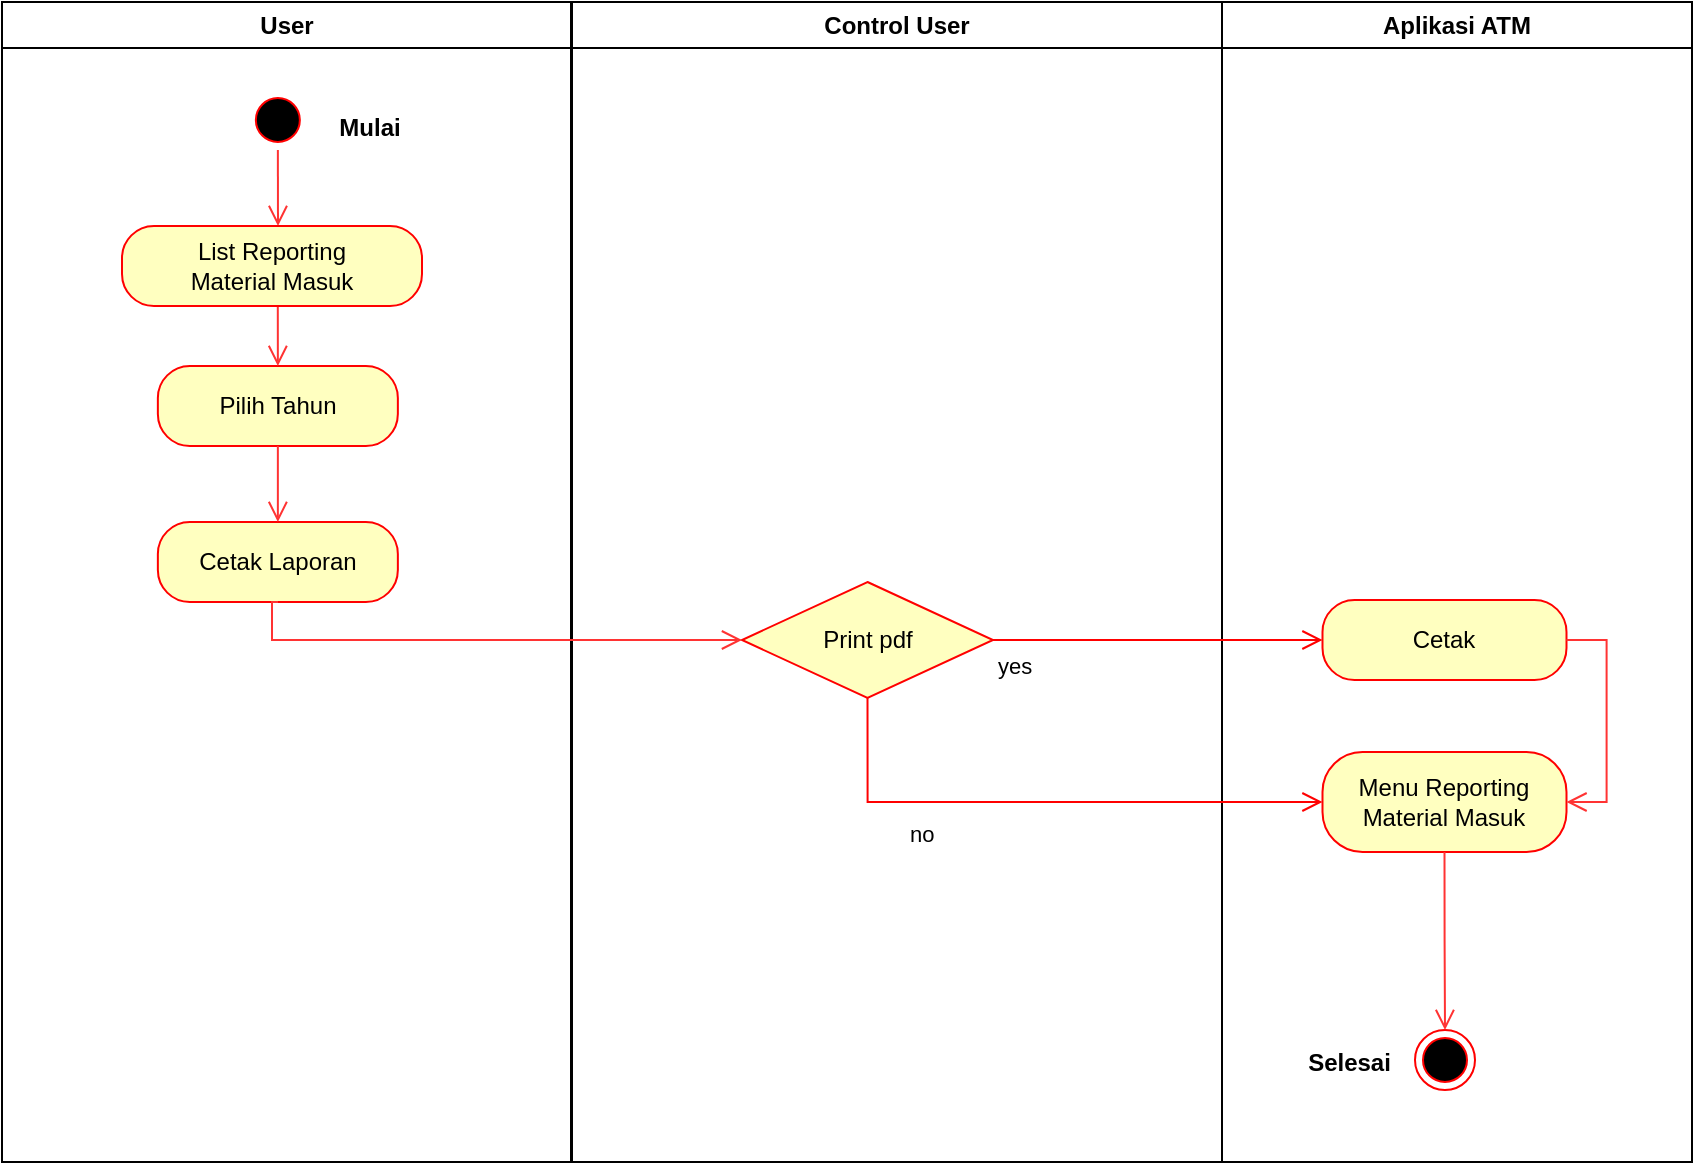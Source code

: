 <mxfile version="20.5.3" type="device"><diagram id="ah0eJ8PfzQUdNrKppPGe" name="Page-1"><mxGraphModel dx="868" dy="482" grid="1" gridSize="10" guides="1" tooltips="1" connect="1" arrows="1" fold="1" page="1" pageScale="1" pageWidth="827" pageHeight="1169" math="0" shadow="0"><root><mxCell id="0"/><mxCell id="1" parent="0"/><mxCell id="VeD1-ZMjEAOXh3ORbJDU-1" value="User" style="swimlane;whiteSpace=wrap" parent="1" vertex="1"><mxGeometry x="180" y="70" width="284.5" height="580" as="geometry"/></mxCell><mxCell id="VeD1-ZMjEAOXh3ORbJDU-2" style="edgeStyle=orthogonalEdgeStyle;rounded=0;orthogonalLoop=1;jettySize=auto;html=1;exitX=0.5;exitY=1;exitDx=0;exitDy=0;strokeColor=#FF3333;strokeWidth=1;endArrow=open;endFill=0;endSize=8;entryX=0.5;entryY=0;entryDx=0;entryDy=0;" parent="VeD1-ZMjEAOXh3ORbJDU-1" source="VeD1-ZMjEAOXh3ORbJDU-3" edge="1"><mxGeometry relative="1" as="geometry"><Array as="points"/><mxPoint x="138" y="112" as="targetPoint"/><mxPoint x="135.93" y="74" as="sourcePoint"/></mxGeometry></mxCell><mxCell id="VeD1-ZMjEAOXh3ORbJDU-3" value="" style="ellipse;shape=startState;fillColor=#000000;strokeColor=#ff0000;" parent="VeD1-ZMjEAOXh3ORbJDU-1" vertex="1"><mxGeometry x="122.93" y="44" width="30" height="30" as="geometry"/></mxCell><mxCell id="VeD1-ZMjEAOXh3ORbJDU-4" value="Mulai" style="text;align=center;fontStyle=1;verticalAlign=middle;spacingLeft=3;spacingRight=3;strokeColor=none;rotatable=0;points=[[0,0.5],[1,0.5]];portConstraint=eastwest;" parent="VeD1-ZMjEAOXh3ORbJDU-1" vertex="1"><mxGeometry x="144" y="49" width="80" height="26" as="geometry"/></mxCell><mxCell id="VeD1-ZMjEAOXh3ORbJDU-5" value="Pilih Tahun" style="rounded=1;whiteSpace=wrap;html=1;arcSize=40;fontColor=#000000;fillColor=#ffffc0;strokeColor=#ff0000;" parent="VeD1-ZMjEAOXh3ORbJDU-1" vertex="1"><mxGeometry x="77.93" y="182" width="120" height="40" as="geometry"/></mxCell><mxCell id="VeD1-ZMjEAOXh3ORbJDU-59" style="edgeStyle=orthogonalEdgeStyle;rounded=0;orthogonalLoop=1;jettySize=auto;html=1;exitX=0.5;exitY=1;exitDx=0;exitDy=0;entryX=0.5;entryY=0;entryDx=0;entryDy=0;endSize=8;endArrow=open;endFill=0;strokeColor=#FF3333;" parent="VeD1-ZMjEAOXh3ORbJDU-1" source="VeD1-ZMjEAOXh3ORbJDU-6" target="VeD1-ZMjEAOXh3ORbJDU-5" edge="1"><mxGeometry relative="1" as="geometry"/></mxCell><mxCell id="VeD1-ZMjEAOXh3ORbJDU-6" value="List Reporting &lt;br&gt;Material Masuk" style="rounded=1;whiteSpace=wrap;html=1;arcSize=40;fontColor=#000000;fillColor=#ffffc0;strokeColor=#ff0000;" parent="VeD1-ZMjEAOXh3ORbJDU-1" vertex="1"><mxGeometry x="60" y="112" width="150" height="40" as="geometry"/></mxCell><mxCell id="VeD1-ZMjEAOXh3ORbJDU-7" style="edgeStyle=orthogonalEdgeStyle;rounded=0;orthogonalLoop=1;jettySize=auto;html=1;exitX=0.5;exitY=1;exitDx=0;exitDy=0;strokeColor=#FF3333;strokeWidth=1;endArrow=open;endFill=0;endSize=8;" parent="VeD1-ZMjEAOXh3ORbJDU-1" source="VeD1-ZMjEAOXh3ORbJDU-6" target="VeD1-ZMjEAOXh3ORbJDU-6" edge="1"><mxGeometry relative="1" as="geometry"/></mxCell><mxCell id="kNCaAPqpWxP_UMkQTJSf-1" value="Cetak Laporan" style="rounded=1;whiteSpace=wrap;html=1;arcSize=40;fontColor=#000000;fillColor=#ffffc0;strokeColor=#ff0000;" parent="VeD1-ZMjEAOXh3ORbJDU-1" vertex="1"><mxGeometry x="77.93" y="260" width="120" height="40" as="geometry"/></mxCell><mxCell id="kNCaAPqpWxP_UMkQTJSf-3" style="edgeStyle=orthogonalEdgeStyle;rounded=0;orthogonalLoop=1;jettySize=auto;html=1;entryX=0.5;entryY=0;entryDx=0;entryDy=0;endSize=8;endArrow=open;endFill=0;strokeColor=#FF3333;exitX=0.5;exitY=1;exitDx=0;exitDy=0;" parent="VeD1-ZMjEAOXh3ORbJDU-1" source="VeD1-ZMjEAOXh3ORbJDU-5" target="kNCaAPqpWxP_UMkQTJSf-1" edge="1"><mxGeometry relative="1" as="geometry"><mxPoint x="60" y="230" as="sourcePoint"/><mxPoint x="147.93" y="192" as="targetPoint"/></mxGeometry></mxCell><mxCell id="VeD1-ZMjEAOXh3ORbJDU-20" value="Control User" style="swimlane;whiteSpace=wrap" parent="1" vertex="1"><mxGeometry x="465" y="70" width="325" height="580" as="geometry"/></mxCell><mxCell id="VeD1-ZMjEAOXh3ORbJDU-78" value="Print pdf" style="rhombus;whiteSpace=wrap;html=1;fillColor=#ffffc0;strokeColor=#ff0000;strokeWidth=1;" parent="VeD1-ZMjEAOXh3ORbJDU-20" vertex="1"><mxGeometry x="85" y="290" width="125.5" height="58" as="geometry"/></mxCell><mxCell id="VeD1-ZMjEAOXh3ORbJDU-23" value="Aplikasi ATM" style="swimlane;whiteSpace=wrap" parent="1" vertex="1"><mxGeometry x="790" y="70" width="235" height="580" as="geometry"/></mxCell><mxCell id="VeD1-ZMjEAOXh3ORbJDU-24" value="" style="ellipse;html=1;shape=endState;fillColor=#000000;strokeColor=#ff0000;strokeWidth=1;" parent="VeD1-ZMjEAOXh3ORbJDU-23" vertex="1"><mxGeometry x="96.5" y="514" width="30" height="30" as="geometry"/></mxCell><mxCell id="VeD1-ZMjEAOXh3ORbJDU-25" value="Selesai" style="text;align=center;fontStyle=1;verticalAlign=middle;spacingLeft=3;spacingRight=3;strokeColor=none;rotatable=0;points=[[0,0.5],[1,0.5]];portConstraint=eastwest;" parent="VeD1-ZMjEAOXh3ORbJDU-23" vertex="1"><mxGeometry x="25" y="515" width="77.5" height="29" as="geometry"/></mxCell><mxCell id="VeD1-ZMjEAOXh3ORbJDU-85" value="Menu Reporting&lt;br&gt;Material Masuk" style="rounded=1;whiteSpace=wrap;html=1;arcSize=40;fontColor=#000000;fillColor=#ffffc0;strokeColor=#ff0000;strokeWidth=1;" parent="VeD1-ZMjEAOXh3ORbJDU-23" vertex="1"><mxGeometry x="50.25" y="375" width="122" height="50" as="geometry"/></mxCell><mxCell id="VeD1-ZMjEAOXh3ORbJDU-26" style="edgeStyle=orthogonalEdgeStyle;rounded=0;orthogonalLoop=1;jettySize=auto;html=1;entryX=0.5;entryY=0;entryDx=0;entryDy=0;strokeColor=#FF3333;strokeWidth=1;endArrow=open;endFill=0;endSize=8;exitX=0.5;exitY=1;exitDx=0;exitDy=0;" parent="VeD1-ZMjEAOXh3ORbJDU-23" source="VeD1-ZMjEAOXh3ORbJDU-85" target="VeD1-ZMjEAOXh3ORbJDU-24" edge="1"><mxGeometry relative="1" as="geometry"><mxPoint x="40" y="469" as="sourcePoint"/></mxGeometry></mxCell><mxCell id="VeD1-ZMjEAOXh3ORbJDU-27" value="Cetak" style="rounded=1;whiteSpace=wrap;html=1;arcSize=40;fontColor=#000000;fillColor=#ffffc0;strokeColor=#ff0000;strokeWidth=1;" parent="VeD1-ZMjEAOXh3ORbJDU-23" vertex="1"><mxGeometry x="50.25" y="299" width="122" height="40" as="geometry"/></mxCell><mxCell id="VeD1-ZMjEAOXh3ORbJDU-86" style="edgeStyle=orthogonalEdgeStyle;rounded=0;orthogonalLoop=1;jettySize=auto;html=1;exitX=1;exitY=0.5;exitDx=0;exitDy=0;entryX=1;entryY=0.5;entryDx=0;entryDy=0;strokeColor=#FF3333;endArrow=open;endFill=0;endSize=8;" parent="VeD1-ZMjEAOXh3ORbJDU-23" source="VeD1-ZMjEAOXh3ORbJDU-27" target="VeD1-ZMjEAOXh3ORbJDU-85" edge="1"><mxGeometry relative="1" as="geometry"/></mxCell><mxCell id="VeD1-ZMjEAOXh3ORbJDU-82" value="no" style="edgeStyle=orthogonalEdgeStyle;html=1;align=left;verticalAlign=bottom;endArrow=open;endSize=8;strokeColor=#ff0000;rounded=0;strokeWidth=1;exitX=0.5;exitY=1;exitDx=0;exitDy=0;entryX=0;entryY=0.5;entryDx=0;entryDy=0;" parent="1" source="VeD1-ZMjEAOXh3ORbJDU-78" target="VeD1-ZMjEAOXh3ORbJDU-85" edge="1"><mxGeometry x="-0.489" y="-25" relative="1" as="geometry"><mxPoint x="820" y="730" as="targetPoint"/><mxPoint x="620.75" y="523" as="sourcePoint"/><mxPoint as="offset"/></mxGeometry></mxCell><mxCell id="VeD1-ZMjEAOXh3ORbJDU-81" value="yes" style="edgeStyle=orthogonalEdgeStyle;html=1;align=left;verticalAlign=top;endArrow=open;endSize=8;strokeColor=#ff0000;rounded=0;exitX=1;exitY=0.5;exitDx=0;exitDy=0;entryX=0;entryY=0.5;entryDx=0;entryDy=0;" parent="1" source="VeD1-ZMjEAOXh3ORbJDU-78" target="VeD1-ZMjEAOXh3ORbJDU-27" edge="1"><mxGeometry x="-1" relative="1" as="geometry"><mxPoint x="660" y="470" as="targetPoint"/><mxPoint x="683.5" y="494" as="sourcePoint"/></mxGeometry></mxCell><mxCell id="VeD1-ZMjEAOXh3ORbJDU-69" style="edgeStyle=orthogonalEdgeStyle;rounded=0;orthogonalLoop=1;jettySize=auto;html=1;strokeColor=#FF3333;endArrow=open;endFill=0;endSize=8;entryX=0;entryY=0.5;entryDx=0;entryDy=0;startArrow=none;" parent="1" target="VeD1-ZMjEAOXh3ORbJDU-78" edge="1"><mxGeometry relative="1" as="geometry"><mxPoint x="318" y="370" as="sourcePoint"/><mxPoint x="500" y="323.67" as="targetPoint"/><Array as="points"><mxPoint x="315" y="389"/></Array></mxGeometry></mxCell></root></mxGraphModel></diagram></mxfile>